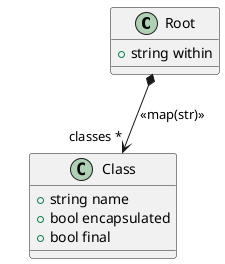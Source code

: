 @startuml

class Node

class Root {
+string within
}
class Class {
+string name
+bool encapsulated
+bool final
}

Node <|- Root
Node <|-- Class
Root *--> "classes *" Class: <<map(str)>>

hide Node

newpage

enum Visibility {
PUBLIC
PRIVATE
PROTECTED
}

class EquationSection {
+bool initial
}

class AlgorithmSection {
+bool initial
}

class ElementSection {
+Visibility visibility
}

Node <|-- EquationSection
Node <|-- AlgorithmSection
Node <|-- ElementSection

Class *-- "elem_sect *" ElementSection : <<list>>
Class *--> "eq_sect *" EquationSection : <<list>>
Class *--> "alg_sect *" AlgorithmSection : <<list>>

abstract class Element
abstract class Equation
abstract class Statement

Node <|--Element
Node <|--Equation
Node <|--Statement

ElementSection *--> "elems *" Element : <<list>>
EquationSection *--> "eqs *" Equation : <<list>>
AlgorithmSection *--> "stmts *" Statement : <<list>>

hide Node

newpage

class Function {
+bool purity
}
class Connector {
+bool expandable
}

Class <|-- Function
Class <|-- Connector

newpage

class Expression
class EquationFor
class EquationIf
class EquationWhen

Node <|-- Expression
Equation <|-- EquationFor
Equation <|-- EquationIf
Equation <|-- EquationWhen

hide Expression
hide Node

newpage

class StatementFor {
}
class StatementIf {
+Expression condition
}
class StatementWhen {
+Expression condition
}
Statement <|-- StatementFor
Statement <|-- StatementIf
Statement <|-- StatementWhen

@enduml
